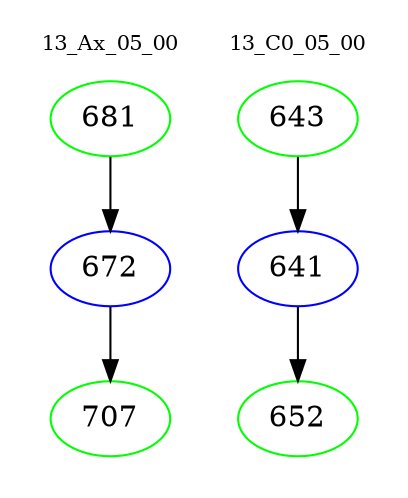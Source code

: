 digraph{
subgraph cluster_0 {
color = white
label = "13_Ax_05_00";
fontsize=10;
T0_681 [label="681", color="green"]
T0_681 -> T0_672 [color="black"]
T0_672 [label="672", color="blue"]
T0_672 -> T0_707 [color="black"]
T0_707 [label="707", color="green"]
}
subgraph cluster_1 {
color = white
label = "13_C0_05_00";
fontsize=10;
T1_643 [label="643", color="green"]
T1_643 -> T1_641 [color="black"]
T1_641 [label="641", color="blue"]
T1_641 -> T1_652 [color="black"]
T1_652 [label="652", color="green"]
}
}
